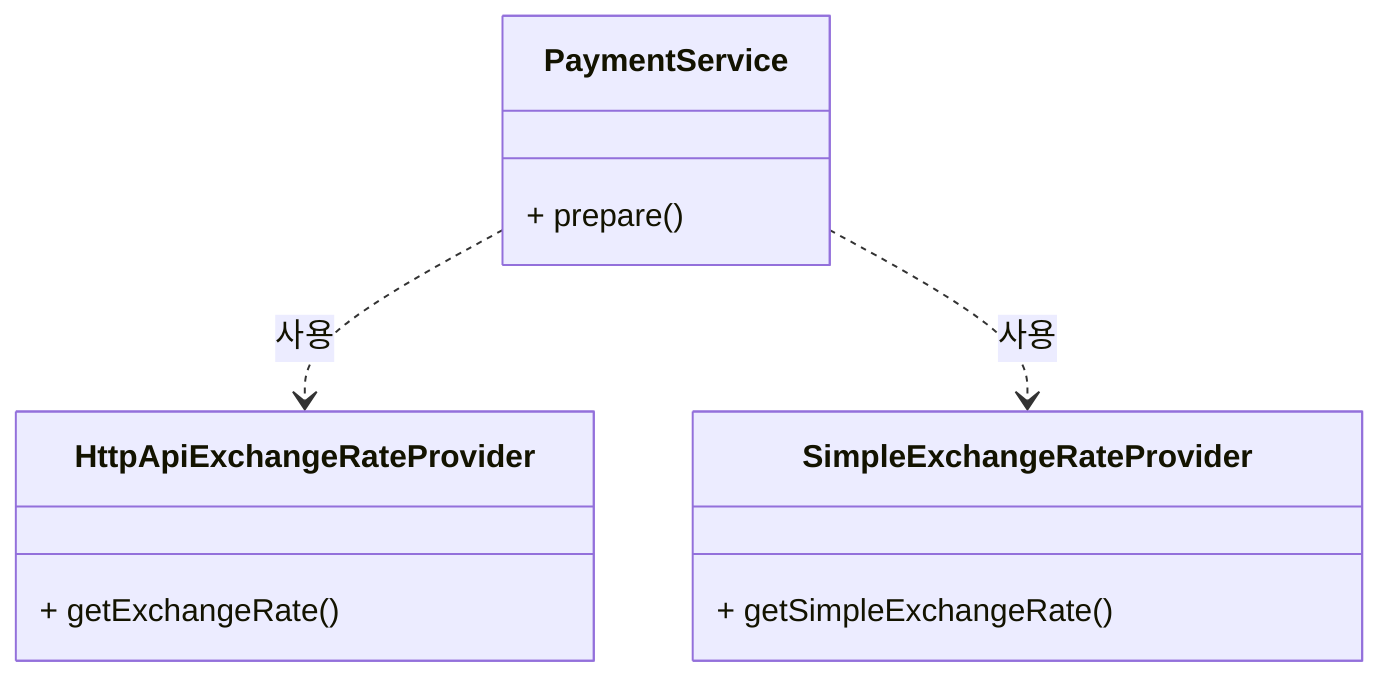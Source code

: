 classDiagram
    class PaymentService {
        + prepare()
    }
    class HttpApiExchangeRateProvider {
        + getExchangeRate()
    }
    class SimpleExchangeRateProvider {
        + getSimpleExchangeRate()
    }

    PaymentService ..> HttpApiExchangeRateProvider: 사용
    PaymentService ..> SimpleExchangeRateProvider: 사용